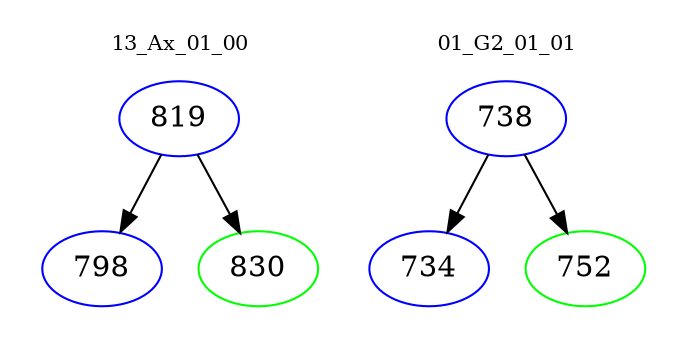 digraph{
subgraph cluster_0 {
color = white
label = "13_Ax_01_00";
fontsize=10;
T0_819 [label="819", color="blue"]
T0_819 -> T0_798 [color="black"]
T0_798 [label="798", color="blue"]
T0_819 -> T0_830 [color="black"]
T0_830 [label="830", color="green"]
}
subgraph cluster_1 {
color = white
label = "01_G2_01_01";
fontsize=10;
T1_738 [label="738", color="blue"]
T1_738 -> T1_734 [color="black"]
T1_734 [label="734", color="blue"]
T1_738 -> T1_752 [color="black"]
T1_752 [label="752", color="green"]
}
}
